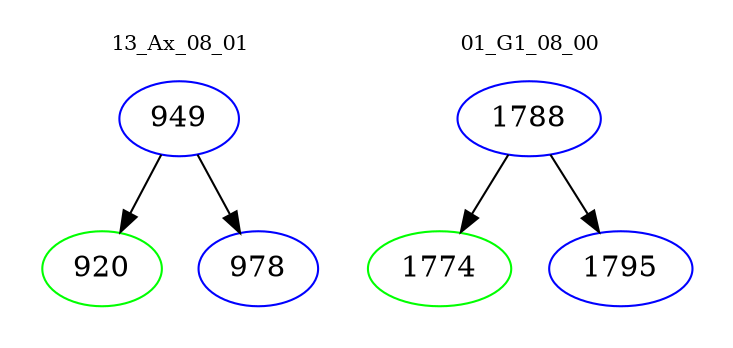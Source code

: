 digraph{
subgraph cluster_0 {
color = white
label = "13_Ax_08_01";
fontsize=10;
T0_949 [label="949", color="blue"]
T0_949 -> T0_920 [color="black"]
T0_920 [label="920", color="green"]
T0_949 -> T0_978 [color="black"]
T0_978 [label="978", color="blue"]
}
subgraph cluster_1 {
color = white
label = "01_G1_08_00";
fontsize=10;
T1_1788 [label="1788", color="blue"]
T1_1788 -> T1_1774 [color="black"]
T1_1774 [label="1774", color="green"]
T1_1788 -> T1_1795 [color="black"]
T1_1795 [label="1795", color="blue"]
}
}
